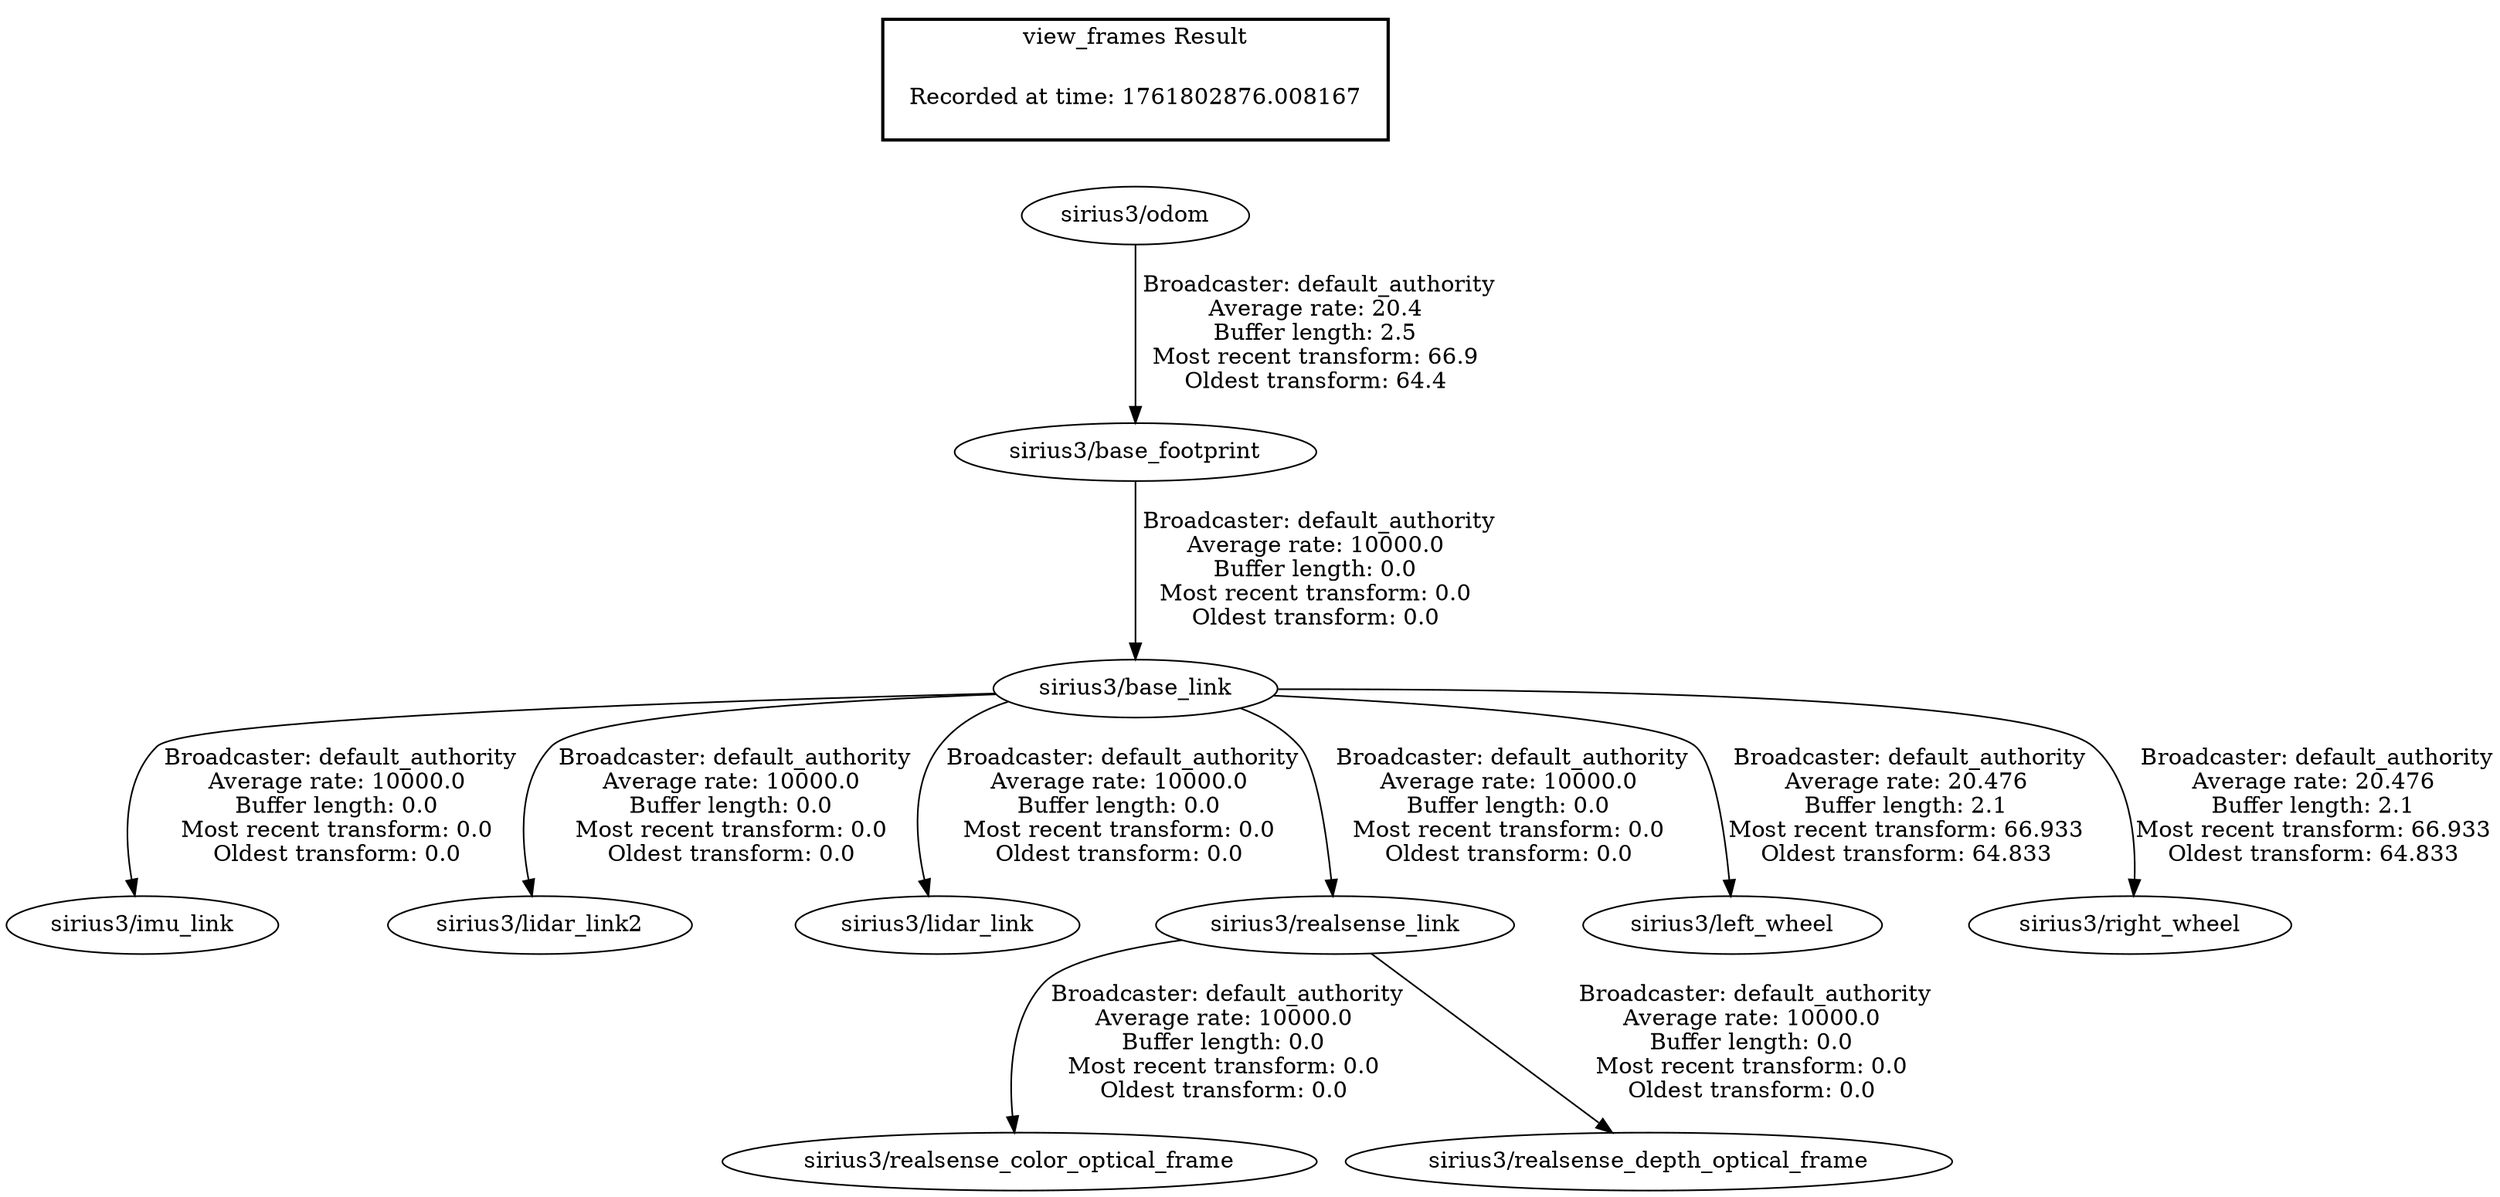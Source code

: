 digraph G {
"sirius3/odom" -> "sirius3/base_footprint"[label=" Broadcaster: default_authority\nAverage rate: 20.4\nBuffer length: 2.5\nMost recent transform: 66.9\nOldest transform: 64.4\n"];
"sirius3/base_footprint" -> "sirius3/base_link"[label=" Broadcaster: default_authority\nAverage rate: 10000.0\nBuffer length: 0.0\nMost recent transform: 0.0\nOldest transform: 0.0\n"];
"sirius3/base_link" -> "sirius3/imu_link"[label=" Broadcaster: default_authority\nAverage rate: 10000.0\nBuffer length: 0.0\nMost recent transform: 0.0\nOldest transform: 0.0\n"];
"sirius3/base_link" -> "sirius3/lidar_link2"[label=" Broadcaster: default_authority\nAverage rate: 10000.0\nBuffer length: 0.0\nMost recent transform: 0.0\nOldest transform: 0.0\n"];
"sirius3/base_link" -> "sirius3/lidar_link"[label=" Broadcaster: default_authority\nAverage rate: 10000.0\nBuffer length: 0.0\nMost recent transform: 0.0\nOldest transform: 0.0\n"];
"sirius3/realsense_link" -> "sirius3/realsense_color_optical_frame"[label=" Broadcaster: default_authority\nAverage rate: 10000.0\nBuffer length: 0.0\nMost recent transform: 0.0\nOldest transform: 0.0\n"];
"sirius3/base_link" -> "sirius3/realsense_link"[label=" Broadcaster: default_authority\nAverage rate: 10000.0\nBuffer length: 0.0\nMost recent transform: 0.0\nOldest transform: 0.0\n"];
"sirius3/realsense_link" -> "sirius3/realsense_depth_optical_frame"[label=" Broadcaster: default_authority\nAverage rate: 10000.0\nBuffer length: 0.0\nMost recent transform: 0.0\nOldest transform: 0.0\n"];
"sirius3/base_link" -> "sirius3/left_wheel"[label=" Broadcaster: default_authority\nAverage rate: 20.476\nBuffer length: 2.1\nMost recent transform: 66.933\nOldest transform: 64.833\n"];
"sirius3/base_link" -> "sirius3/right_wheel"[label=" Broadcaster: default_authority\nAverage rate: 20.476\nBuffer length: 2.1\nMost recent transform: 66.933\nOldest transform: 64.833\n"];
edge [style=invis];
 subgraph cluster_legend { style=bold; color=black; label ="view_frames Result";
"Recorded at time: 1761802876.008167"[ shape=plaintext ] ;
}->"sirius3/odom";
}
